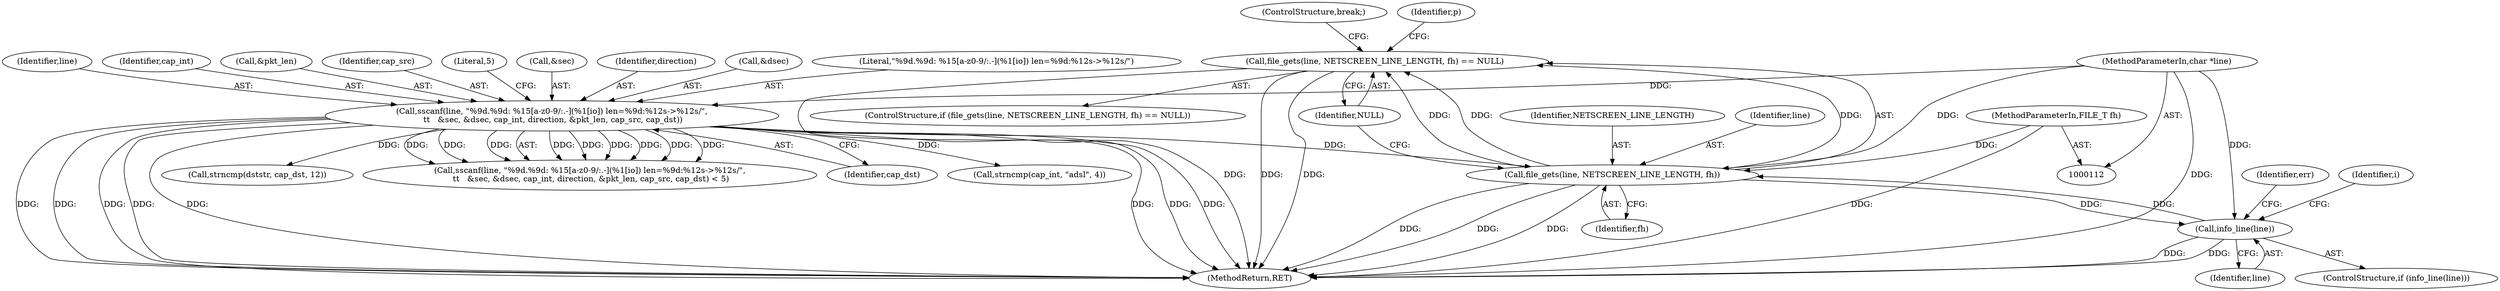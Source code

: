 digraph "0_wireshark_11edc83b98a61e890d7bb01855389d40e984ea82@API" {
"1000246" [label="(Call,file_gets(line, NETSCREEN_LINE_LENGTH, fh) == NULL)"];
"1000247" [label="(Call,file_gets(line, NETSCREEN_LINE_LENGTH, fh))"];
"1000289" [label="(Call,info_line(line))"];
"1000116" [label="(MethodParameterIn,char *line)"];
"1000153" [label="(Call,sscanf(line, \"%9d.%9d: %15[a-z0-9/:.-](%1[io]) len=%9d:%12s->%12s/\",\n \t\t   &sec, &dsec, cap_int, direction, &pkt_len, cap_src, cap_dst))"];
"1000113" [label="(MethodParameterIn,FILE_T fh)"];
"1000249" [label="(Identifier,NETSCREEN_LINE_LENGTH)"];
"1000116" [label="(MethodParameterIn,char *line)"];
"1000247" [label="(Call,file_gets(line, NETSCREEN_LINE_LENGTH, fh))"];
"1000303" [label="(Identifier,err)"];
"1000288" [label="(ControlStructure,if (info_line(line)))"];
"1000251" [label="(Identifier,NULL)"];
"1000295" [label="(Identifier,i)"];
"1000166" [label="(Literal,5)"];
"1000380" [label="(Call,strncmp(dststr, cap_dst, 12))"];
"1000253" [label="(ControlStructure,break;)"];
"1000256" [label="(Identifier,p)"];
"1000113" [label="(MethodParameterIn,FILE_T fh)"];
"1000422" [label="(MethodReturn,RET)"];
"1000156" [label="(Call,&sec)"];
"1000152" [label="(Call,sscanf(line, \"%9d.%9d: %15[a-z0-9/:.-](%1[io]) len=%9d:%12s->%12s/\",\n \t\t   &sec, &dsec, cap_int, direction, &pkt_len, cap_src, cap_dst) < 5)"];
"1000246" [label="(Call,file_gets(line, NETSCREEN_LINE_LENGTH, fh) == NULL)"];
"1000165" [label="(Identifier,cap_dst)"];
"1000350" [label="(Call,strncmp(cap_int, \"adsl\", 4))"];
"1000161" [label="(Identifier,direction)"];
"1000158" [label="(Call,&dsec)"];
"1000289" [label="(Call,info_line(line))"];
"1000245" [label="(ControlStructure,if (file_gets(line, NETSCREEN_LINE_LENGTH, fh) == NULL))"];
"1000250" [label="(Identifier,fh)"];
"1000155" [label="(Literal,\"%9d.%9d: %15[a-z0-9/:.-](%1[io]) len=%9d:%12s->%12s/\")"];
"1000154" [label="(Identifier,line)"];
"1000248" [label="(Identifier,line)"];
"1000160" [label="(Identifier,cap_int)"];
"1000162" [label="(Call,&pkt_len)"];
"1000164" [label="(Identifier,cap_src)"];
"1000153" [label="(Call,sscanf(line, \"%9d.%9d: %15[a-z0-9/:.-](%1[io]) len=%9d:%12s->%12s/\",\n \t\t   &sec, &dsec, cap_int, direction, &pkt_len, cap_src, cap_dst))"];
"1000290" [label="(Identifier,line)"];
"1000246" -> "1000245"  [label="AST: "];
"1000246" -> "1000251"  [label="CFG: "];
"1000247" -> "1000246"  [label="AST: "];
"1000251" -> "1000246"  [label="AST: "];
"1000253" -> "1000246"  [label="CFG: "];
"1000256" -> "1000246"  [label="CFG: "];
"1000246" -> "1000422"  [label="DDG: "];
"1000246" -> "1000422"  [label="DDG: "];
"1000246" -> "1000422"  [label="DDG: "];
"1000247" -> "1000246"  [label="DDG: "];
"1000247" -> "1000246"  [label="DDG: "];
"1000247" -> "1000246"  [label="DDG: "];
"1000247" -> "1000250"  [label="CFG: "];
"1000248" -> "1000247"  [label="AST: "];
"1000249" -> "1000247"  [label="AST: "];
"1000250" -> "1000247"  [label="AST: "];
"1000251" -> "1000247"  [label="CFG: "];
"1000247" -> "1000422"  [label="DDG: "];
"1000247" -> "1000422"  [label="DDG: "];
"1000247" -> "1000422"  [label="DDG: "];
"1000289" -> "1000247"  [label="DDG: "];
"1000153" -> "1000247"  [label="DDG: "];
"1000116" -> "1000247"  [label="DDG: "];
"1000113" -> "1000247"  [label="DDG: "];
"1000247" -> "1000289"  [label="DDG: "];
"1000289" -> "1000288"  [label="AST: "];
"1000289" -> "1000290"  [label="CFG: "];
"1000290" -> "1000289"  [label="AST: "];
"1000295" -> "1000289"  [label="CFG: "];
"1000303" -> "1000289"  [label="CFG: "];
"1000289" -> "1000422"  [label="DDG: "];
"1000289" -> "1000422"  [label="DDG: "];
"1000116" -> "1000289"  [label="DDG: "];
"1000116" -> "1000112"  [label="AST: "];
"1000116" -> "1000422"  [label="DDG: "];
"1000116" -> "1000153"  [label="DDG: "];
"1000153" -> "1000152"  [label="AST: "];
"1000153" -> "1000165"  [label="CFG: "];
"1000154" -> "1000153"  [label="AST: "];
"1000155" -> "1000153"  [label="AST: "];
"1000156" -> "1000153"  [label="AST: "];
"1000158" -> "1000153"  [label="AST: "];
"1000160" -> "1000153"  [label="AST: "];
"1000161" -> "1000153"  [label="AST: "];
"1000162" -> "1000153"  [label="AST: "];
"1000164" -> "1000153"  [label="AST: "];
"1000165" -> "1000153"  [label="AST: "];
"1000166" -> "1000153"  [label="CFG: "];
"1000153" -> "1000422"  [label="DDG: "];
"1000153" -> "1000422"  [label="DDG: "];
"1000153" -> "1000422"  [label="DDG: "];
"1000153" -> "1000422"  [label="DDG: "];
"1000153" -> "1000422"  [label="DDG: "];
"1000153" -> "1000422"  [label="DDG: "];
"1000153" -> "1000422"  [label="DDG: "];
"1000153" -> "1000422"  [label="DDG: "];
"1000153" -> "1000152"  [label="DDG: "];
"1000153" -> "1000152"  [label="DDG: "];
"1000153" -> "1000152"  [label="DDG: "];
"1000153" -> "1000152"  [label="DDG: "];
"1000153" -> "1000152"  [label="DDG: "];
"1000153" -> "1000152"  [label="DDG: "];
"1000153" -> "1000152"  [label="DDG: "];
"1000153" -> "1000152"  [label="DDG: "];
"1000153" -> "1000152"  [label="DDG: "];
"1000153" -> "1000350"  [label="DDG: "];
"1000153" -> "1000380"  [label="DDG: "];
"1000113" -> "1000112"  [label="AST: "];
"1000113" -> "1000422"  [label="DDG: "];
}
